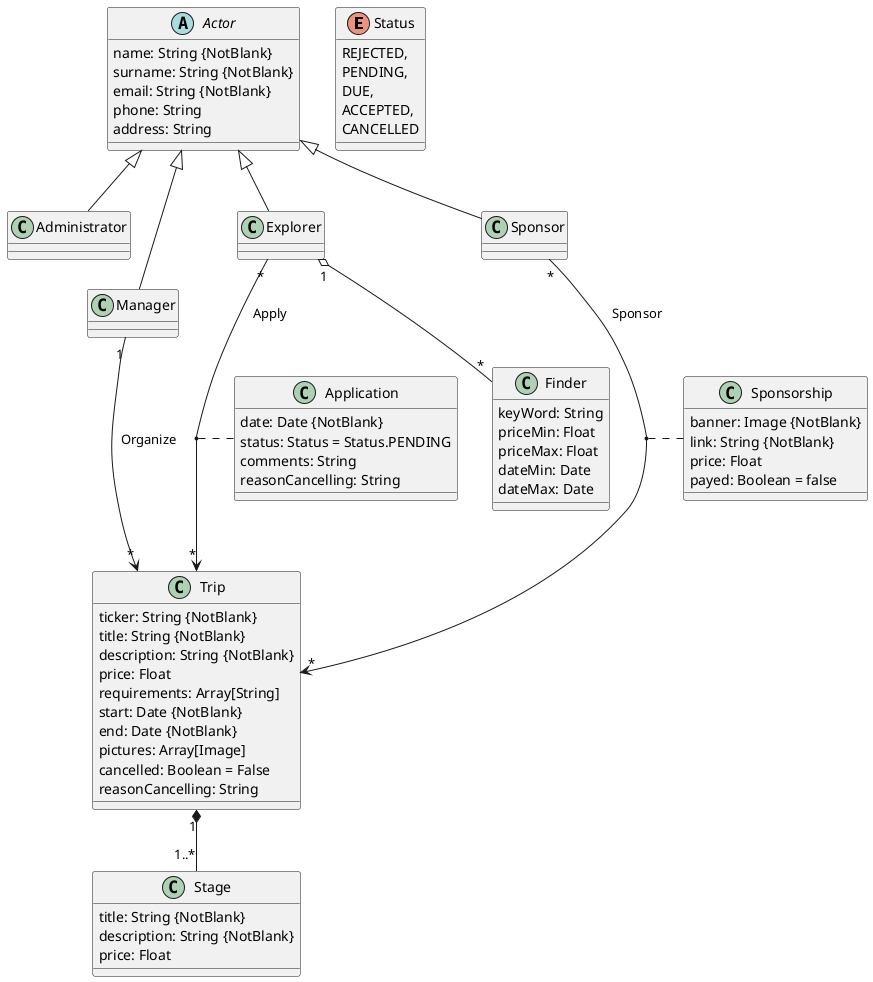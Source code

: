 @startuml
Enum Status {
  REJECTED,
  PENDING,
  DUE,
  ACCEPTED,
  CANCELLED
}

Abstract Actor {
  name: String {NotBlank}
  surname: String {NotBlank}
  email: String {NotBlank}
  phone: String
  address: String
}

Class Administrator

Class Manager

Class Explorer

Class Sponsor

Class Trip {
  ticker: String {NotBlank}
  title: String {NotBlank}
  description: String {NotBlank}
  price: Float
  requirements: Array[String]
  start: Date {NotBlank}
  end: Date {NotBlank}
  pictures: Array[Image]
  cancelled: Boolean = False
  reasonCancelling: String
}

Class Stage {
  title: String {NotBlank}
  description: String {NotBlank}
  price: Float
}

Class Application {
  date: Date {NotBlank}
  status: Status = Status.PENDING
  comments: String
  reasonCancelling: String
}

class Finder {
  keyWord: String
  priceMin: Float
  priceMax: Float
  dateMin: Date
  dateMax: Date
}

Class Sponsorship {
  banner: Image {NotBlank}
  link: String {NotBlank}
  price: Float
  payed: Boolean = false
}

Actor <|-- Administrator
Actor <|-- Manager
Actor <|-- Explorer
Actor <|-- Sponsor
Trip "1" *-- "1..*" Stage
Manager "1" --> "*" Trip: Organize
Explorer "*" --> "*" Trip: Apply
(Explorer, Trip).. Application
Explorer "1" o-- "*" Finder
Sponsor "*" --> "*" Trip: Sponsor
(Sponsor , Trip) .. Sponsorship
@enduml
